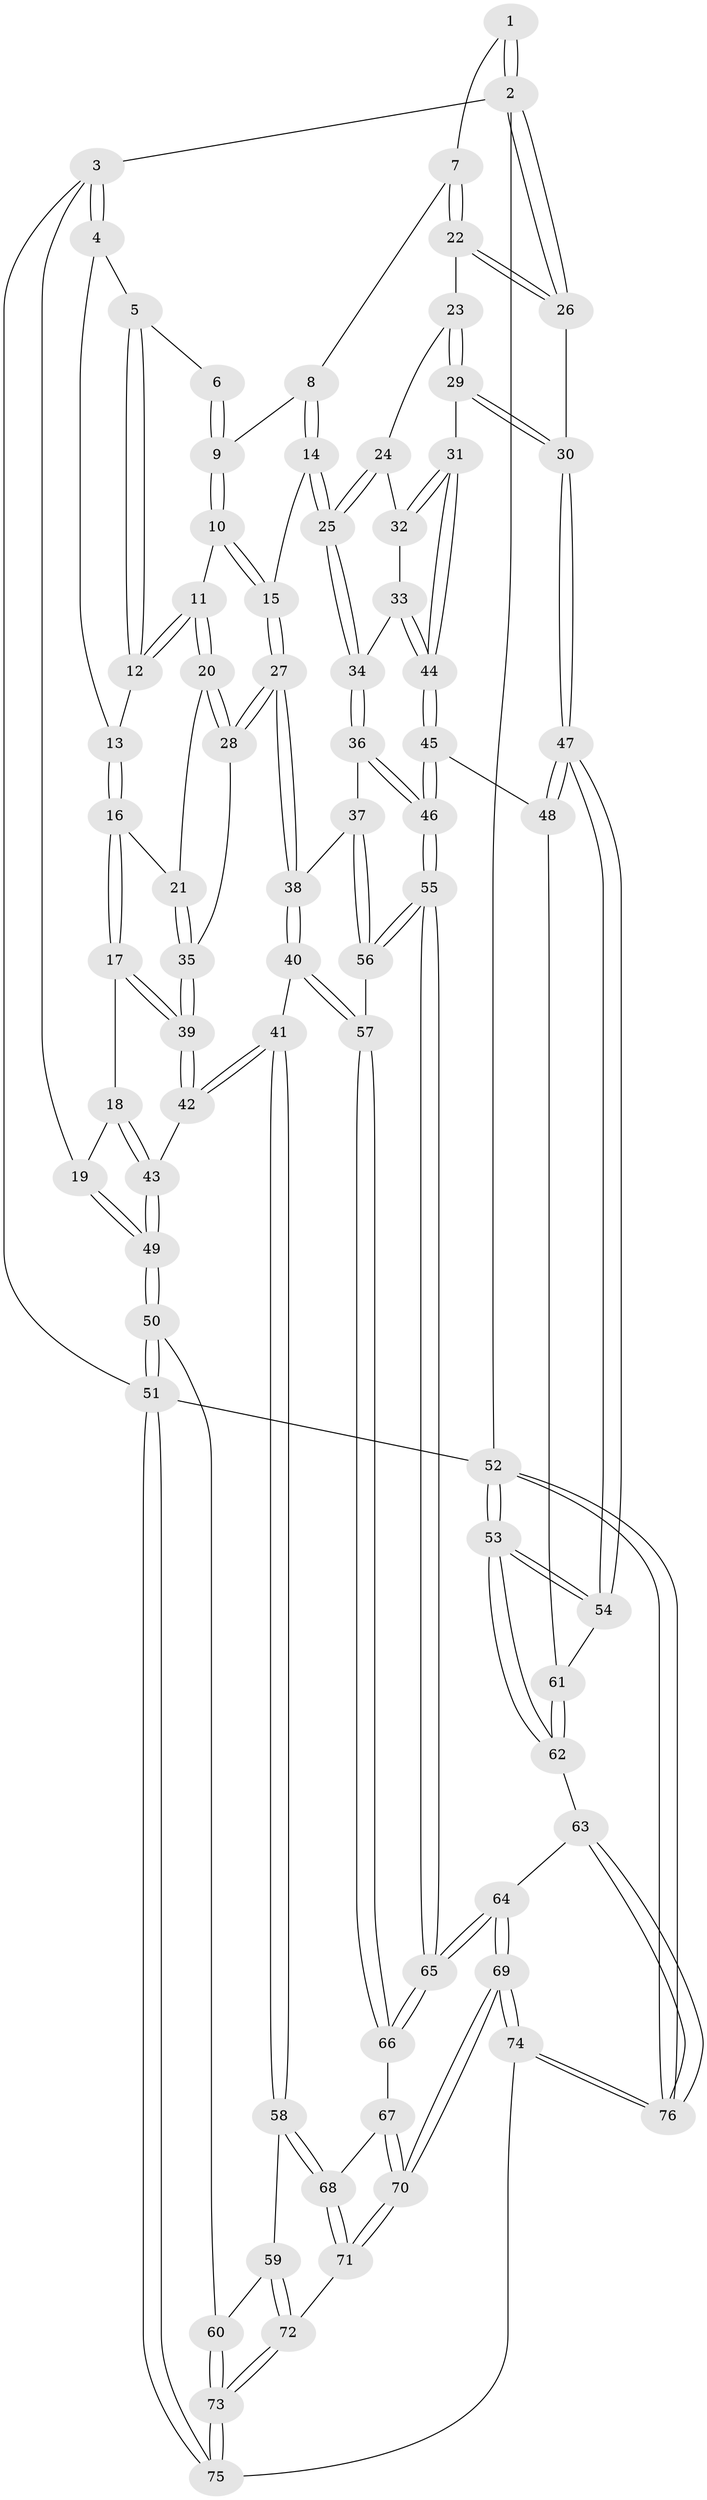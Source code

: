 // Generated by graph-tools (version 1.1) at 2025/38/03/09/25 02:38:30]
// undirected, 76 vertices, 187 edges
graph export_dot {
graph [start="1"]
  node [color=gray90,style=filled];
  1 [pos="+0.7629766957369912+0"];
  2 [pos="+1+0"];
  3 [pos="+0+0"];
  4 [pos="+0+0"];
  5 [pos="+0.25893789731225353+0"];
  6 [pos="+0.3624788626836726+0"];
  7 [pos="+0.7290941218117158+0.06893326842579525"];
  8 [pos="+0.5862904716980251+0.1313541136743123"];
  9 [pos="+0.44666626010589366+0.08895944851318326"];
  10 [pos="+0.40893355371266565+0.15726841002957054"];
  11 [pos="+0.28523367809962963+0.1694677275411784"];
  12 [pos="+0.2534066363005393+0.12575094659190222"];
  13 [pos="+0.12646347126190283+0.1603442800706935"];
  14 [pos="+0.5571850473533448+0.25011677398609616"];
  15 [pos="+0.4359403393338701+0.26913207200754846"];
  16 [pos="+0.09477184872279068+0.24692528133857208"];
  17 [pos="+0.049806699359744036+0.27188355368589684"];
  18 [pos="+0+0.27840668855670564"];
  19 [pos="+0+0.23996471918513"];
  20 [pos="+0.28382405311326153+0.17429583599191587"];
  21 [pos="+0.19433670213848855+0.27038979290601795"];
  22 [pos="+0.7320914269419918+0.07437613113798965"];
  23 [pos="+0.7626281043208434+0.13860479058805822"];
  24 [pos="+0.7579343809519566+0.18048414437946717"];
  25 [pos="+0.5953637803360271+0.2942314464226785"];
  26 [pos="+1+0.09996208258725454"];
  27 [pos="+0.395573983974406+0.34806818919766186"];
  28 [pos="+0.3346167919372911+0.31651468157335144"];
  29 [pos="+1+0.2501972319330369"];
  30 [pos="+1+0.24655559918633588"];
  31 [pos="+0.8634253159118027+0.38142692203086836"];
  32 [pos="+0.7674355842166198+0.24126418676595907"];
  33 [pos="+0.6576072090160228+0.3676802668024713"];
  34 [pos="+0.6121056752623518+0.358032688953195"];
  35 [pos="+0.2301927509189423+0.31265562891286397"];
  36 [pos="+0.5363588670896534+0.4254386960253543"];
  37 [pos="+0.418731960341425+0.440860291990594"];
  38 [pos="+0.41436413035181924+0.4411693854475711"];
  39 [pos="+0.18852296447138148+0.47426784745513684"];
  40 [pos="+0.3601878694750104+0.5258810962168841"];
  41 [pos="+0.25233351469141074+0.55449679603851"];
  42 [pos="+0.19547301122452476+0.5125716093957913"];
  43 [pos="+0.07490677621194694+0.516341662849329"];
  44 [pos="+0.7960180544507142+0.4944316123402211"];
  45 [pos="+0.794703073434672+0.5178753584014475"];
  46 [pos="+0.6844248332666775+0.5962595086790795"];
  47 [pos="+1+0.4893613410806773"];
  48 [pos="+0.8723155099943296+0.5725787004506836"];
  49 [pos="+0+0.652073971620725"];
  50 [pos="+0+0.6643894316120802"];
  51 [pos="+0+1"];
  52 [pos="+1+1"];
  53 [pos="+1+1"];
  54 [pos="+1+0.6352136460960717"];
  55 [pos="+0.6761569392384205+0.6096022273436942"];
  56 [pos="+0.636833731317071+0.6091339103345021"];
  57 [pos="+0.44547423814308157+0.6219556646771334"];
  58 [pos="+0.2352301043674568+0.6135466288151379"];
  59 [pos="+0.07773652405974865+0.7528922358063439"];
  60 [pos="+0.06110082014522927+0.7601297887191755"];
  61 [pos="+0.8971012382857217+0.6467678164727657"];
  62 [pos="+0.9167650083080892+0.7971351222250238"];
  63 [pos="+0.7227837809026997+0.8254486873879157"];
  64 [pos="+0.6876199999462729+0.805145708596069"];
  65 [pos="+0.6754606910511162+0.770108073996523"];
  66 [pos="+0.4539067384323071+0.7170127373341243"];
  67 [pos="+0.44227048277046876+0.7404883907228511"];
  68 [pos="+0.301804099652577+0.7853108585510488"];
  69 [pos="+0.5047211648065043+0.9293927825829359"];
  70 [pos="+0.483752626881102+0.8985072619877481"];
  71 [pos="+0.29095994628165955+0.8209823709218435"];
  72 [pos="+0.27917292307243724+0.8352644105613262"];
  73 [pos="+0.1768295350852152+1"];
  74 [pos="+0.45087703868688633+1"];
  75 [pos="+0.17604559373098344+1"];
  76 [pos="+0.7944083479605063+1"];
  1 -- 2;
  1 -- 2;
  1 -- 7;
  2 -- 3;
  2 -- 26;
  2 -- 26;
  2 -- 52;
  3 -- 4;
  3 -- 4;
  3 -- 19;
  3 -- 51;
  4 -- 5;
  4 -- 13;
  5 -- 6;
  5 -- 12;
  5 -- 12;
  6 -- 9;
  6 -- 9;
  7 -- 8;
  7 -- 22;
  7 -- 22;
  8 -- 9;
  8 -- 14;
  8 -- 14;
  9 -- 10;
  9 -- 10;
  10 -- 11;
  10 -- 15;
  10 -- 15;
  11 -- 12;
  11 -- 12;
  11 -- 20;
  11 -- 20;
  12 -- 13;
  13 -- 16;
  13 -- 16;
  14 -- 15;
  14 -- 25;
  14 -- 25;
  15 -- 27;
  15 -- 27;
  16 -- 17;
  16 -- 17;
  16 -- 21;
  17 -- 18;
  17 -- 39;
  17 -- 39;
  18 -- 19;
  18 -- 43;
  18 -- 43;
  19 -- 49;
  19 -- 49;
  20 -- 21;
  20 -- 28;
  20 -- 28;
  21 -- 35;
  21 -- 35;
  22 -- 23;
  22 -- 26;
  22 -- 26;
  23 -- 24;
  23 -- 29;
  23 -- 29;
  24 -- 25;
  24 -- 25;
  24 -- 32;
  25 -- 34;
  25 -- 34;
  26 -- 30;
  27 -- 28;
  27 -- 28;
  27 -- 38;
  27 -- 38;
  28 -- 35;
  29 -- 30;
  29 -- 30;
  29 -- 31;
  30 -- 47;
  30 -- 47;
  31 -- 32;
  31 -- 32;
  31 -- 44;
  31 -- 44;
  32 -- 33;
  33 -- 34;
  33 -- 44;
  33 -- 44;
  34 -- 36;
  34 -- 36;
  35 -- 39;
  35 -- 39;
  36 -- 37;
  36 -- 46;
  36 -- 46;
  37 -- 38;
  37 -- 56;
  37 -- 56;
  38 -- 40;
  38 -- 40;
  39 -- 42;
  39 -- 42;
  40 -- 41;
  40 -- 57;
  40 -- 57;
  41 -- 42;
  41 -- 42;
  41 -- 58;
  41 -- 58;
  42 -- 43;
  43 -- 49;
  43 -- 49;
  44 -- 45;
  44 -- 45;
  45 -- 46;
  45 -- 46;
  45 -- 48;
  46 -- 55;
  46 -- 55;
  47 -- 48;
  47 -- 48;
  47 -- 54;
  47 -- 54;
  48 -- 61;
  49 -- 50;
  49 -- 50;
  50 -- 51;
  50 -- 51;
  50 -- 60;
  51 -- 75;
  51 -- 75;
  51 -- 52;
  52 -- 53;
  52 -- 53;
  52 -- 76;
  52 -- 76;
  53 -- 54;
  53 -- 54;
  53 -- 62;
  53 -- 62;
  54 -- 61;
  55 -- 56;
  55 -- 56;
  55 -- 65;
  55 -- 65;
  56 -- 57;
  57 -- 66;
  57 -- 66;
  58 -- 59;
  58 -- 68;
  58 -- 68;
  59 -- 60;
  59 -- 72;
  59 -- 72;
  60 -- 73;
  60 -- 73;
  61 -- 62;
  61 -- 62;
  62 -- 63;
  63 -- 64;
  63 -- 76;
  63 -- 76;
  64 -- 65;
  64 -- 65;
  64 -- 69;
  64 -- 69;
  65 -- 66;
  65 -- 66;
  66 -- 67;
  67 -- 68;
  67 -- 70;
  67 -- 70;
  68 -- 71;
  68 -- 71;
  69 -- 70;
  69 -- 70;
  69 -- 74;
  69 -- 74;
  70 -- 71;
  70 -- 71;
  71 -- 72;
  72 -- 73;
  72 -- 73;
  73 -- 75;
  73 -- 75;
  74 -- 75;
  74 -- 76;
  74 -- 76;
}

